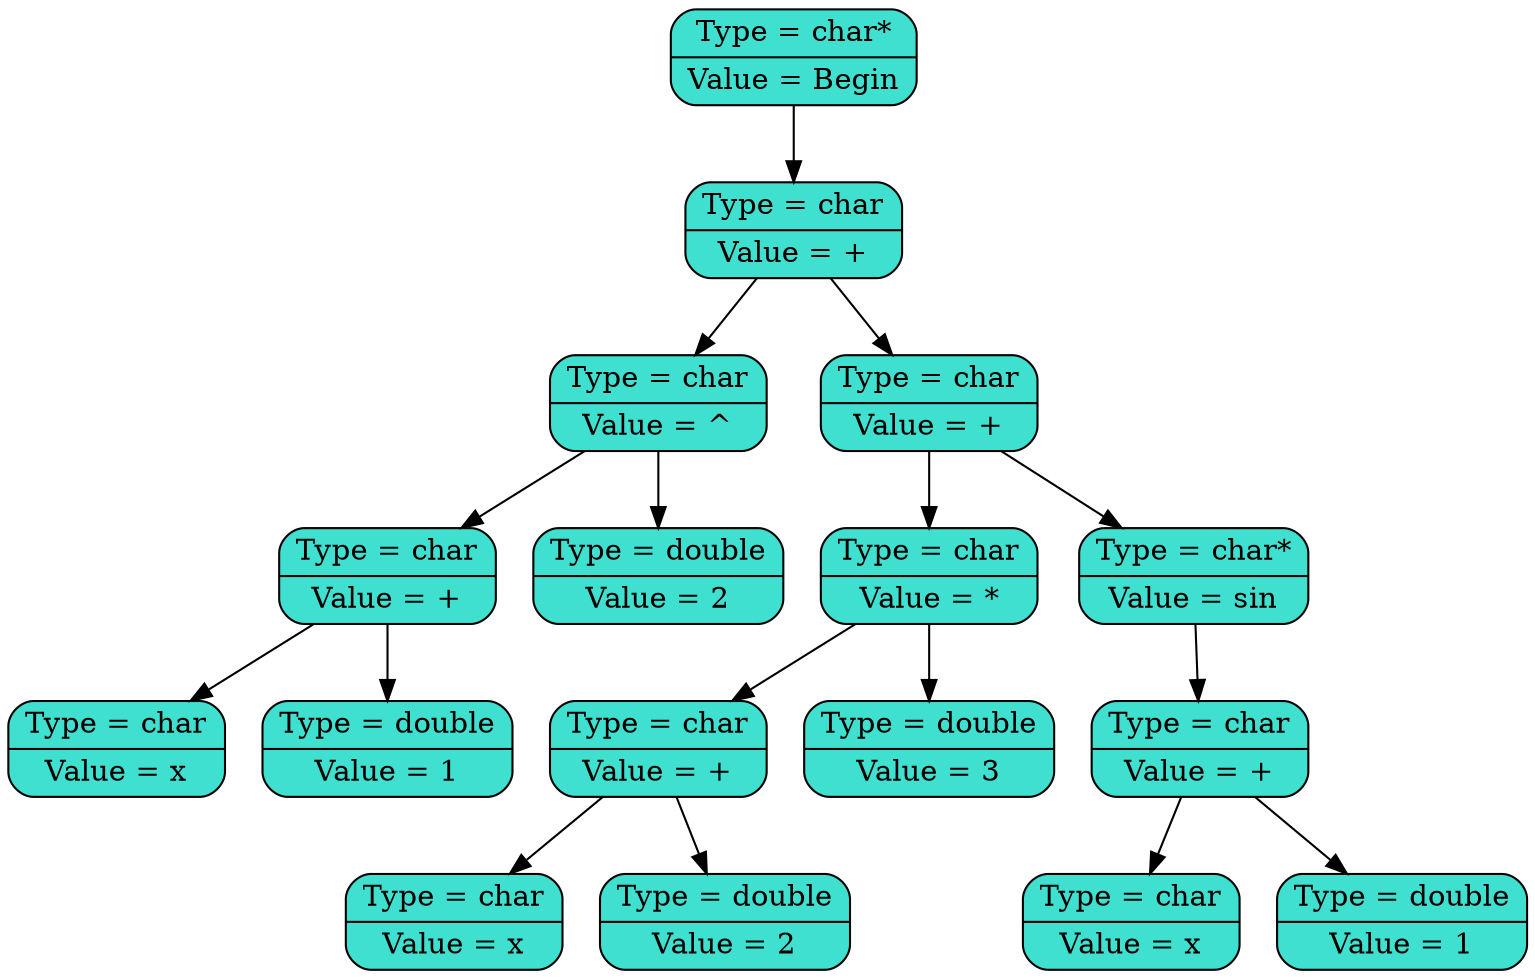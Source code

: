 digraph graphname 
 {
node [shape=record, color = "black"]; //Описание блоков графа
	1[fillcolor = "#40e0d0", style="rounded,filled", label="{Type = char*| Value = Begin}"];
//Далее работа функции BodyDump
	7[fillcolor = "#40e0d0", style="rounded,filled", label="{Type = char| Value = +}"];
	1->7;
	5[fillcolor = "#40e0d0", style="rounded,filled", label="{Type = char| Value = ^}"];
	7->5;
	3[fillcolor = "#40e0d0", style="rounded,filled", label="{Type = char| Value = +}"];
	5->3;
	2[fillcolor = "#40e0d0", style="rounded,filled", label="{Type = char| Value = x}"];
	3->2;
	4[fillcolor = "#40e0d0", style="rounded,filled", label="{Type = double| Value = 1}"];
	3->4;
	6[fillcolor = "#40e0d0", style="rounded,filled", label="{Type = double| Value = 2}"];
	5->6;
	13[fillcolor = "#40e0d0", style="rounded,filled", label="{Type = char| Value = +}"];
	7->13;
	11[fillcolor = "#40e0d0", style="rounded,filled", label="{Type = char| Value = *}"];
	13->11;
	9[fillcolor = "#40e0d0", style="rounded,filled", label="{Type = char| Value = +}"];
	11->9;
	8[fillcolor = "#40e0d0", style="rounded,filled", label="{Type = char| Value = x}"];
	9->8;
	10[fillcolor = "#40e0d0", style="rounded,filled", label="{Type = double| Value = 2}"];
	9->10;
	12[fillcolor = "#40e0d0", style="rounded,filled", label="{Type = double| Value = 3}"];
	11->12;
	14[fillcolor = "#40e0d0", style="rounded,filled", label="{Type = char*| Value = sin}"];
	13->14;
	16[fillcolor = "#40e0d0", style="rounded,filled", label="{Type = char| Value = +}"];
	14->16;
	15[fillcolor = "#40e0d0", style="rounded,filled", label="{Type = char| Value = x}"];
	16->15;
	17[fillcolor = "#40e0d0", style="rounded,filled", label="{Type = double| Value = 1}"];
	16->17;

}
